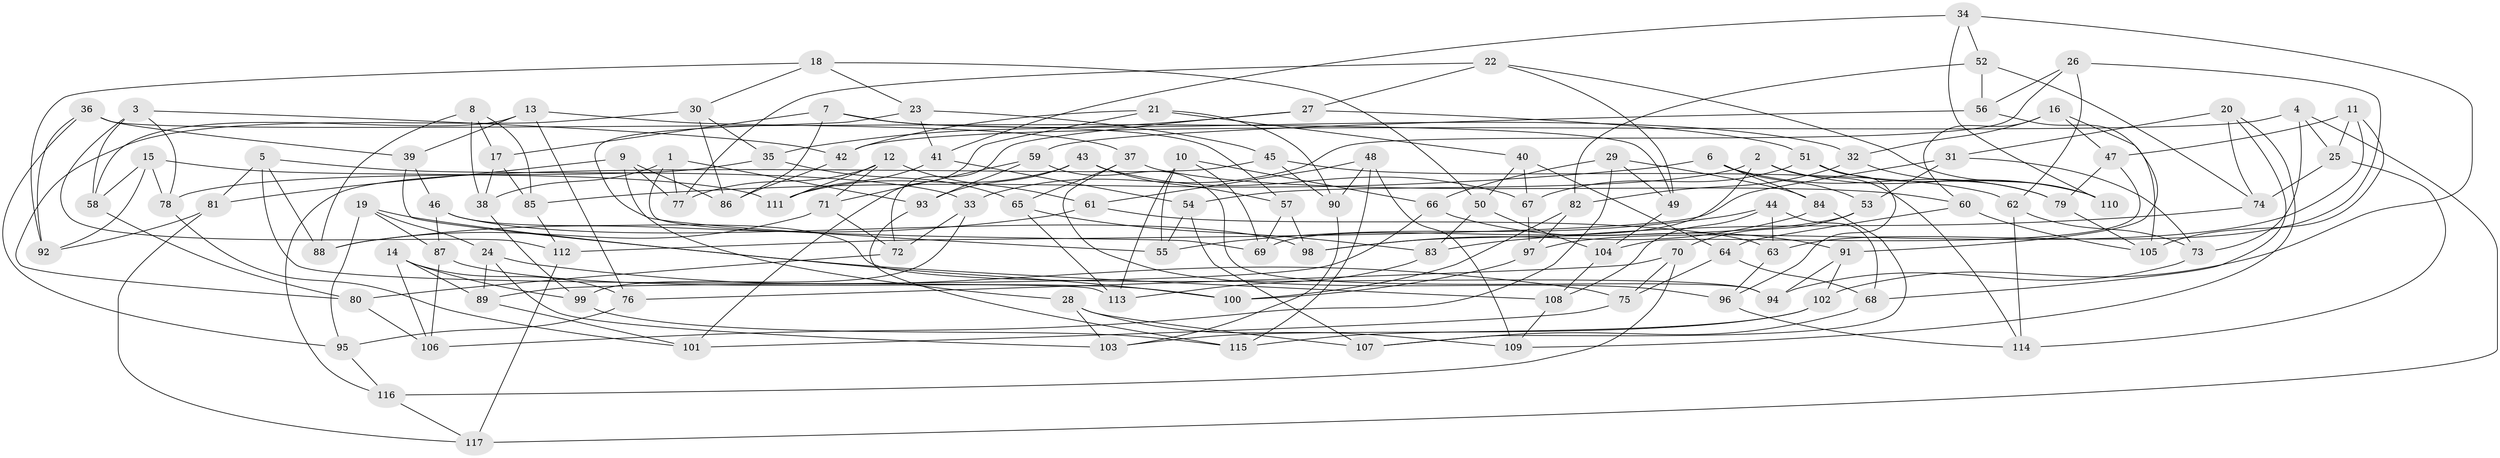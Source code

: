 // coarse degree distribution, {4: 0.5365853658536586, 6: 0.3170731707317073, 3: 0.04878048780487805, 5: 0.0975609756097561}
// Generated by graph-tools (version 1.1) at 2025/38/03/04/25 23:38:11]
// undirected, 117 vertices, 234 edges
graph export_dot {
  node [color=gray90,style=filled];
  1;
  2;
  3;
  4;
  5;
  6;
  7;
  8;
  9;
  10;
  11;
  12;
  13;
  14;
  15;
  16;
  17;
  18;
  19;
  20;
  21;
  22;
  23;
  24;
  25;
  26;
  27;
  28;
  29;
  30;
  31;
  32;
  33;
  34;
  35;
  36;
  37;
  38;
  39;
  40;
  41;
  42;
  43;
  44;
  45;
  46;
  47;
  48;
  49;
  50;
  51;
  52;
  53;
  54;
  55;
  56;
  57;
  58;
  59;
  60;
  61;
  62;
  63;
  64;
  65;
  66;
  67;
  68;
  69;
  70;
  71;
  72;
  73;
  74;
  75;
  76;
  77;
  78;
  79;
  80;
  81;
  82;
  83;
  84;
  85;
  86;
  87;
  88;
  89;
  90;
  91;
  92;
  93;
  94;
  95;
  96;
  97;
  98;
  99;
  100;
  101;
  102;
  103;
  104;
  105;
  106;
  107;
  108;
  109;
  110;
  111;
  112;
  113;
  114;
  115;
  116;
  117;
  1 -- 38;
  1 -- 93;
  1 -- 69;
  1 -- 77;
  2 -- 114;
  2 -- 110;
  2 -- 69;
  2 -- 54;
  3 -- 42;
  3 -- 112;
  3 -- 58;
  3 -- 78;
  4 -- 73;
  4 -- 117;
  4 -- 42;
  4 -- 25;
  5 -- 113;
  5 -- 33;
  5 -- 88;
  5 -- 81;
  6 -- 84;
  6 -- 53;
  6 -- 79;
  6 -- 85;
  7 -- 57;
  7 -- 32;
  7 -- 86;
  7 -- 17;
  8 -- 17;
  8 -- 85;
  8 -- 38;
  8 -- 88;
  9 -- 28;
  9 -- 77;
  9 -- 86;
  9 -- 81;
  10 -- 69;
  10 -- 55;
  10 -- 66;
  10 -- 113;
  11 -- 97;
  11 -- 47;
  11 -- 105;
  11 -- 25;
  12 -- 71;
  12 -- 111;
  12 -- 77;
  12 -- 61;
  13 -- 58;
  13 -- 76;
  13 -- 39;
  13 -- 37;
  14 -- 99;
  14 -- 89;
  14 -- 76;
  14 -- 106;
  15 -- 92;
  15 -- 58;
  15 -- 78;
  15 -- 111;
  16 -- 47;
  16 -- 91;
  16 -- 60;
  16 -- 32;
  17 -- 38;
  17 -- 85;
  18 -- 23;
  18 -- 50;
  18 -- 92;
  18 -- 30;
  19 -- 108;
  19 -- 95;
  19 -- 24;
  19 -- 87;
  20 -- 68;
  20 -- 31;
  20 -- 109;
  20 -- 74;
  21 -- 42;
  21 -- 40;
  21 -- 101;
  21 -- 90;
  22 -- 110;
  22 -- 27;
  22 -- 49;
  22 -- 77;
  23 -- 55;
  23 -- 41;
  23 -- 45;
  24 -- 75;
  24 -- 103;
  24 -- 89;
  25 -- 74;
  25 -- 114;
  26 -- 33;
  26 -- 63;
  26 -- 56;
  26 -- 62;
  27 -- 51;
  27 -- 35;
  27 -- 72;
  28 -- 103;
  28 -- 109;
  28 -- 107;
  29 -- 49;
  29 -- 66;
  29 -- 84;
  29 -- 106;
  30 -- 80;
  30 -- 86;
  30 -- 35;
  31 -- 73;
  31 -- 112;
  31 -- 53;
  32 -- 82;
  32 -- 110;
  33 -- 72;
  33 -- 99;
  34 -- 110;
  34 -- 41;
  34 -- 102;
  34 -- 52;
  35 -- 78;
  35 -- 65;
  36 -- 39;
  36 -- 92;
  36 -- 49;
  36 -- 95;
  37 -- 65;
  37 -- 96;
  37 -- 60;
  38 -- 99;
  39 -- 100;
  39 -- 46;
  40 -- 64;
  40 -- 67;
  40 -- 50;
  41 -- 111;
  41 -- 54;
  42 -- 86;
  43 -- 93;
  43 -- 111;
  43 -- 57;
  43 -- 67;
  44 -- 68;
  44 -- 55;
  44 -- 63;
  44 -- 108;
  45 -- 90;
  45 -- 62;
  45 -- 116;
  46 -- 98;
  46 -- 94;
  46 -- 87;
  47 -- 104;
  47 -- 79;
  48 -- 115;
  48 -- 109;
  48 -- 90;
  48 -- 61;
  49 -- 104;
  50 -- 104;
  50 -- 83;
  51 -- 79;
  51 -- 96;
  51 -- 67;
  52 -- 56;
  52 -- 74;
  52 -- 82;
  53 -- 70;
  53 -- 98;
  54 -- 55;
  54 -- 107;
  56 -- 59;
  56 -- 105;
  57 -- 98;
  57 -- 69;
  58 -- 80;
  59 -- 94;
  59 -- 93;
  59 -- 71;
  60 -- 64;
  60 -- 105;
  61 -- 88;
  61 -- 63;
  62 -- 73;
  62 -- 114;
  63 -- 96;
  64 -- 68;
  64 -- 75;
  65 -- 83;
  65 -- 113;
  66 -- 89;
  66 -- 91;
  67 -- 97;
  68 -- 107;
  70 -- 75;
  70 -- 76;
  70 -- 116;
  71 -- 88;
  71 -- 72;
  72 -- 80;
  73 -- 94;
  74 -- 83;
  75 -- 101;
  76 -- 95;
  78 -- 101;
  79 -- 105;
  80 -- 106;
  81 -- 117;
  81 -- 92;
  82 -- 97;
  82 -- 100;
  83 -- 113;
  84 -- 98;
  84 -- 107;
  85 -- 112;
  87 -- 100;
  87 -- 106;
  89 -- 101;
  90 -- 103;
  91 -- 102;
  91 -- 94;
  93 -- 115;
  95 -- 116;
  96 -- 114;
  97 -- 100;
  99 -- 115;
  102 -- 115;
  102 -- 103;
  104 -- 108;
  108 -- 109;
  112 -- 117;
  116 -- 117;
}
